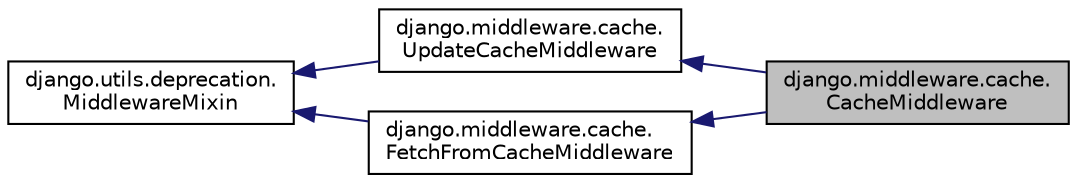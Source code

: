digraph "django.middleware.cache.CacheMiddleware"
{
 // LATEX_PDF_SIZE
  edge [fontname="Helvetica",fontsize="10",labelfontname="Helvetica",labelfontsize="10"];
  node [fontname="Helvetica",fontsize="10",shape=record];
  rankdir="LR";
  Node1 [label="django.middleware.cache.\lCacheMiddleware",height=0.2,width=0.4,color="black", fillcolor="grey75", style="filled", fontcolor="black",tooltip=" "];
  Node2 -> Node1 [dir="back",color="midnightblue",fontsize="10",style="solid"];
  Node2 [label="django.middleware.cache.\lUpdateCacheMiddleware",height=0.2,width=0.4,color="black", fillcolor="white", style="filled",URL="$classdjango_1_1middleware_1_1cache_1_1_update_cache_middleware.html",tooltip=" "];
  Node3 -> Node2 [dir="back",color="midnightblue",fontsize="10",style="solid"];
  Node3 [label="django.utils.deprecation.\lMiddlewareMixin",height=0.2,width=0.4,color="black", fillcolor="white", style="filled",URL="$classdjango_1_1utils_1_1deprecation_1_1_middleware_mixin.html",tooltip=" "];
  Node4 -> Node1 [dir="back",color="midnightblue",fontsize="10",style="solid"];
  Node4 [label="django.middleware.cache.\lFetchFromCacheMiddleware",height=0.2,width=0.4,color="black", fillcolor="white", style="filled",URL="$classdjango_1_1middleware_1_1cache_1_1_fetch_from_cache_middleware.html",tooltip=" "];
  Node3 -> Node4 [dir="back",color="midnightblue",fontsize="10",style="solid"];
}
